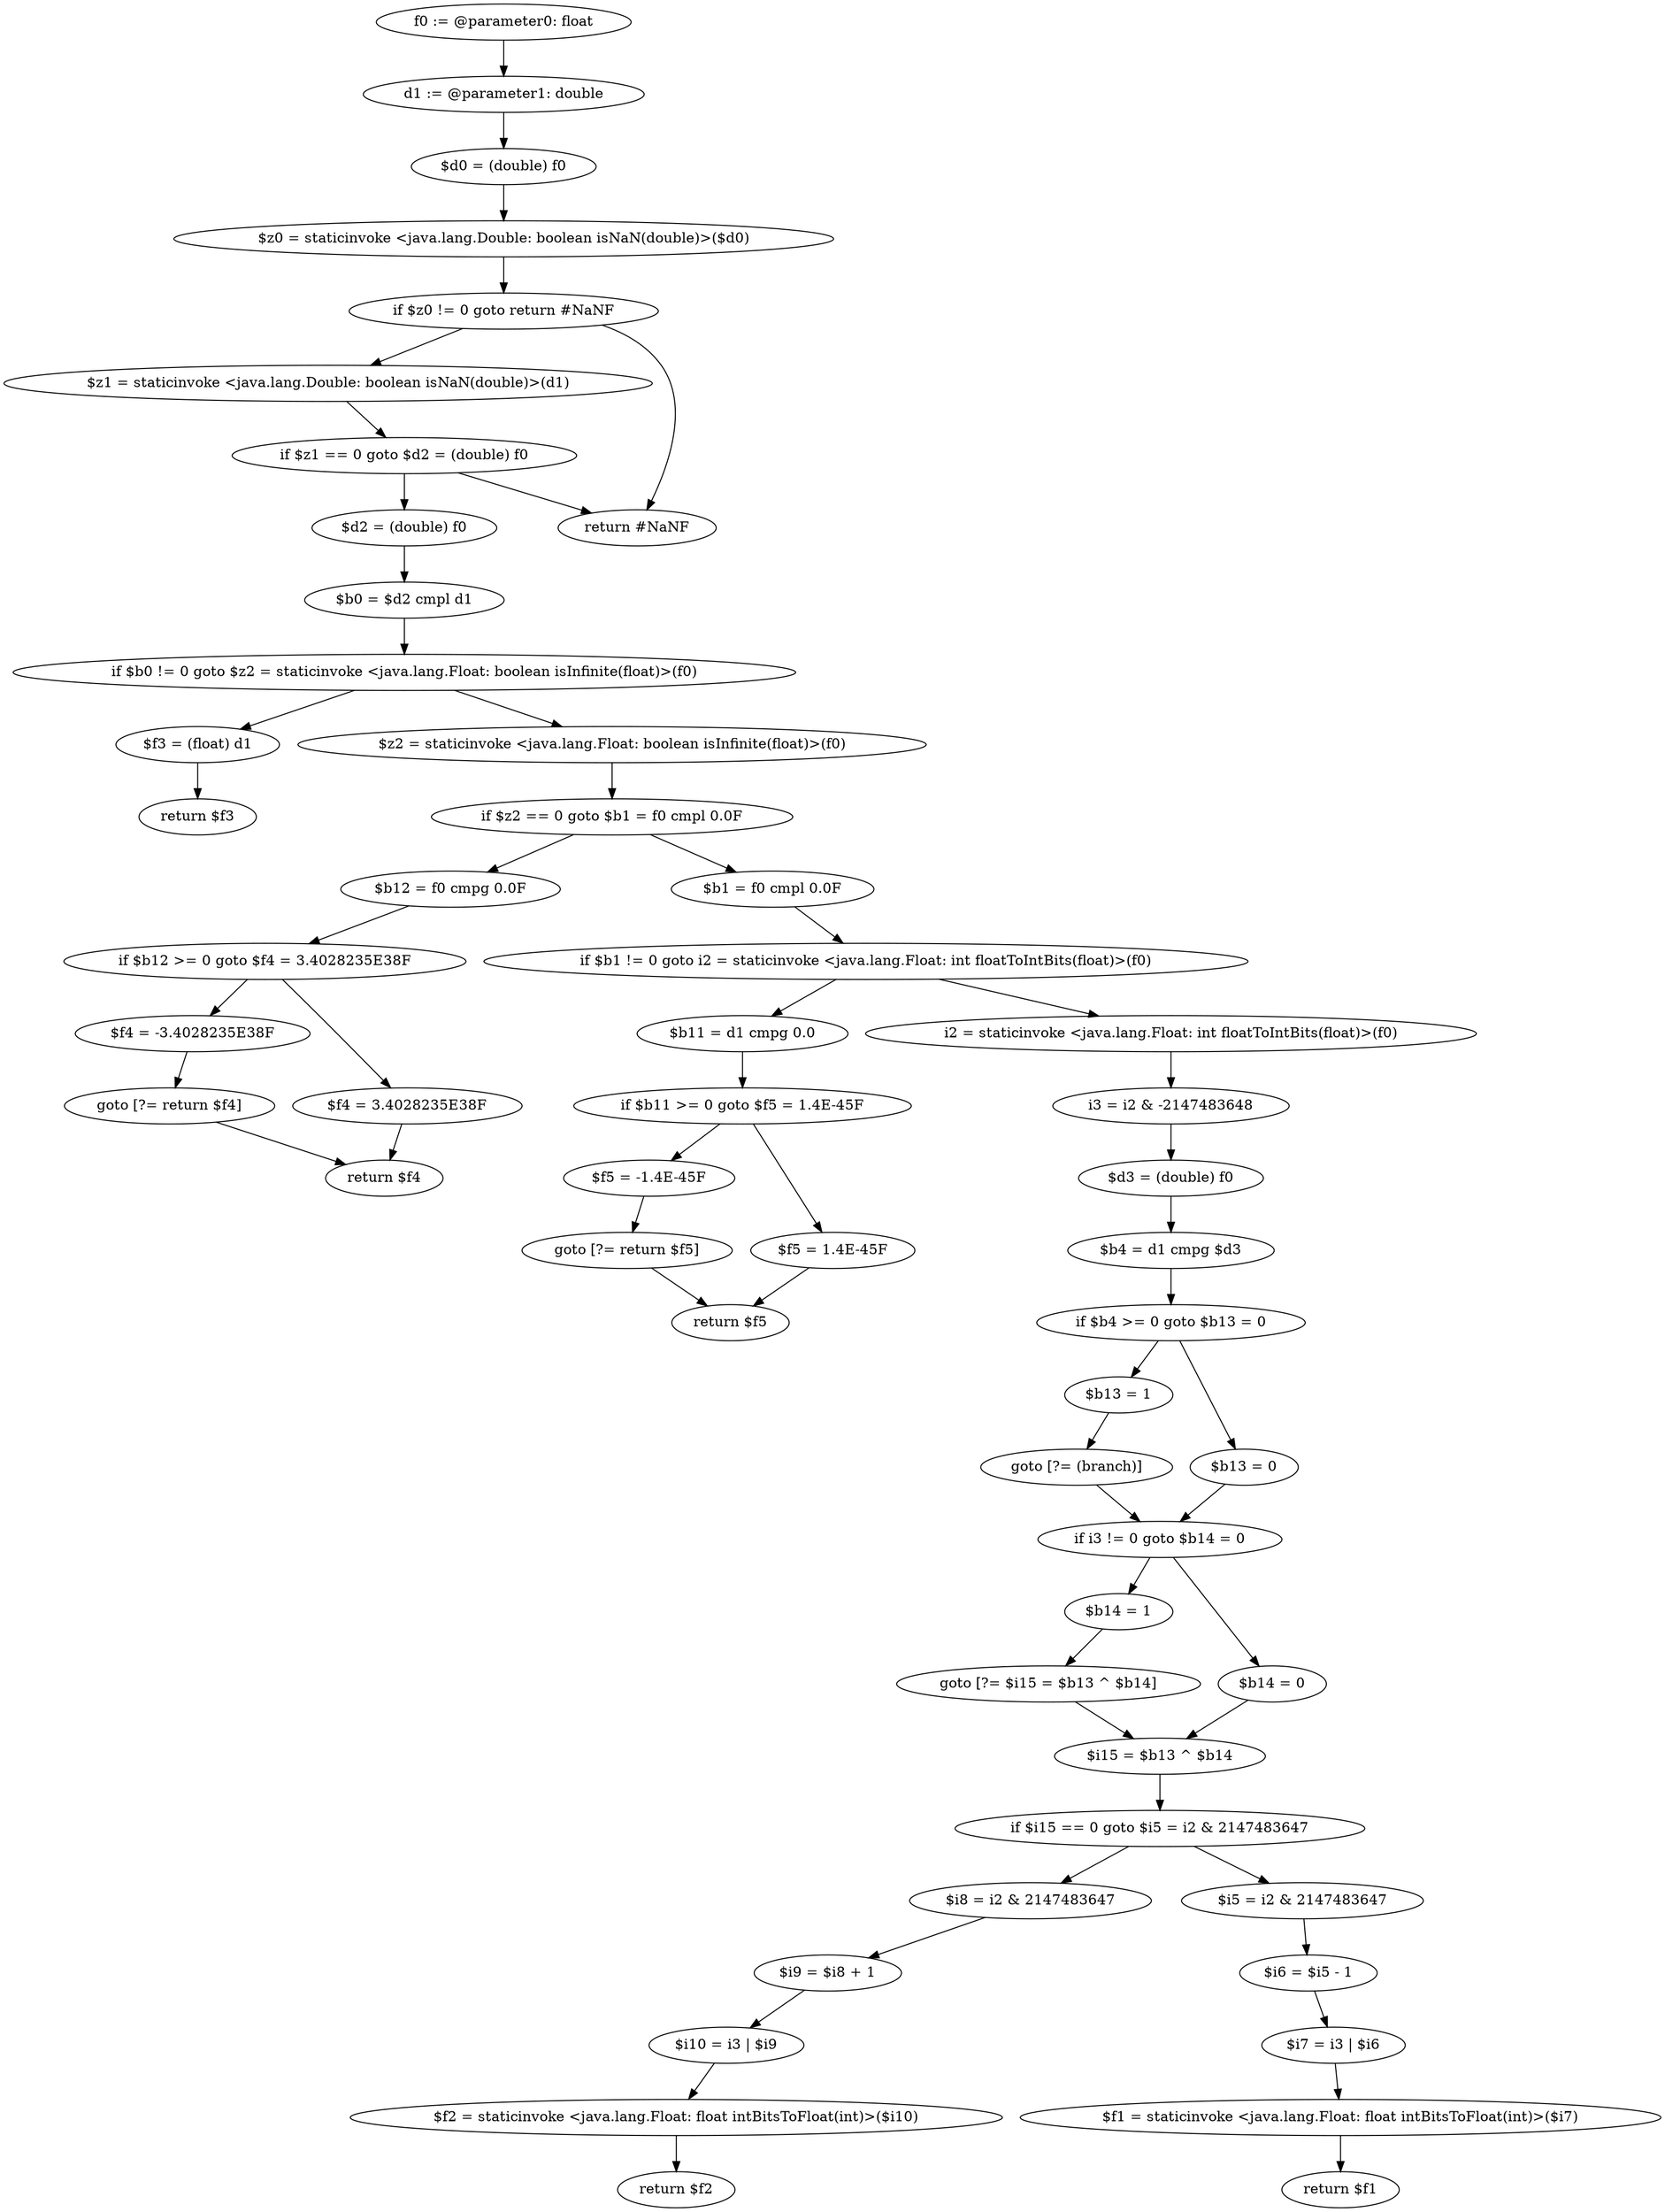 digraph "unitGraph" {
    "f0 := @parameter0: float"
    "d1 := @parameter1: double"
    "$d0 = (double) f0"
    "$z0 = staticinvoke <java.lang.Double: boolean isNaN(double)>($d0)"
    "if $z0 != 0 goto return #NaNF"
    "$z1 = staticinvoke <java.lang.Double: boolean isNaN(double)>(d1)"
    "if $z1 == 0 goto $d2 = (double) f0"
    "return #NaNF"
    "$d2 = (double) f0"
    "$b0 = $d2 cmpl d1"
    "if $b0 != 0 goto $z2 = staticinvoke <java.lang.Float: boolean isInfinite(float)>(f0)"
    "$f3 = (float) d1"
    "return $f3"
    "$z2 = staticinvoke <java.lang.Float: boolean isInfinite(float)>(f0)"
    "if $z2 == 0 goto $b1 = f0 cmpl 0.0F"
    "$b12 = f0 cmpg 0.0F"
    "if $b12 >= 0 goto $f4 = 3.4028235E38F"
    "$f4 = -3.4028235E38F"
    "goto [?= return $f4]"
    "$f4 = 3.4028235E38F"
    "return $f4"
    "$b1 = f0 cmpl 0.0F"
    "if $b1 != 0 goto i2 = staticinvoke <java.lang.Float: int floatToIntBits(float)>(f0)"
    "$b11 = d1 cmpg 0.0"
    "if $b11 >= 0 goto $f5 = 1.4E-45F"
    "$f5 = -1.4E-45F"
    "goto [?= return $f5]"
    "$f5 = 1.4E-45F"
    "return $f5"
    "i2 = staticinvoke <java.lang.Float: int floatToIntBits(float)>(f0)"
    "i3 = i2 & -2147483648"
    "$d3 = (double) f0"
    "$b4 = d1 cmpg $d3"
    "if $b4 >= 0 goto $b13 = 0"
    "$b13 = 1"
    "goto [?= (branch)]"
    "$b13 = 0"
    "if i3 != 0 goto $b14 = 0"
    "$b14 = 1"
    "goto [?= $i15 = $b13 ^ $b14]"
    "$b14 = 0"
    "$i15 = $b13 ^ $b14"
    "if $i15 == 0 goto $i5 = i2 & 2147483647"
    "$i8 = i2 & 2147483647"
    "$i9 = $i8 + 1"
    "$i10 = i3 | $i9"
    "$f2 = staticinvoke <java.lang.Float: float intBitsToFloat(int)>($i10)"
    "return $f2"
    "$i5 = i2 & 2147483647"
    "$i6 = $i5 - 1"
    "$i7 = i3 | $i6"
    "$f1 = staticinvoke <java.lang.Float: float intBitsToFloat(int)>($i7)"
    "return $f1"
    "f0 := @parameter0: float"->"d1 := @parameter1: double";
    "d1 := @parameter1: double"->"$d0 = (double) f0";
    "$d0 = (double) f0"->"$z0 = staticinvoke <java.lang.Double: boolean isNaN(double)>($d0)";
    "$z0 = staticinvoke <java.lang.Double: boolean isNaN(double)>($d0)"->"if $z0 != 0 goto return #NaNF";
    "if $z0 != 0 goto return #NaNF"->"$z1 = staticinvoke <java.lang.Double: boolean isNaN(double)>(d1)";
    "if $z0 != 0 goto return #NaNF"->"return #NaNF";
    "$z1 = staticinvoke <java.lang.Double: boolean isNaN(double)>(d1)"->"if $z1 == 0 goto $d2 = (double) f0";
    "if $z1 == 0 goto $d2 = (double) f0"->"return #NaNF";
    "if $z1 == 0 goto $d2 = (double) f0"->"$d2 = (double) f0";
    "$d2 = (double) f0"->"$b0 = $d2 cmpl d1";
    "$b0 = $d2 cmpl d1"->"if $b0 != 0 goto $z2 = staticinvoke <java.lang.Float: boolean isInfinite(float)>(f0)";
    "if $b0 != 0 goto $z2 = staticinvoke <java.lang.Float: boolean isInfinite(float)>(f0)"->"$f3 = (float) d1";
    "if $b0 != 0 goto $z2 = staticinvoke <java.lang.Float: boolean isInfinite(float)>(f0)"->"$z2 = staticinvoke <java.lang.Float: boolean isInfinite(float)>(f0)";
    "$f3 = (float) d1"->"return $f3";
    "$z2 = staticinvoke <java.lang.Float: boolean isInfinite(float)>(f0)"->"if $z2 == 0 goto $b1 = f0 cmpl 0.0F";
    "if $z2 == 0 goto $b1 = f0 cmpl 0.0F"->"$b12 = f0 cmpg 0.0F";
    "if $z2 == 0 goto $b1 = f0 cmpl 0.0F"->"$b1 = f0 cmpl 0.0F";
    "$b12 = f0 cmpg 0.0F"->"if $b12 >= 0 goto $f4 = 3.4028235E38F";
    "if $b12 >= 0 goto $f4 = 3.4028235E38F"->"$f4 = -3.4028235E38F";
    "if $b12 >= 0 goto $f4 = 3.4028235E38F"->"$f4 = 3.4028235E38F";
    "$f4 = -3.4028235E38F"->"goto [?= return $f4]";
    "goto [?= return $f4]"->"return $f4";
    "$f4 = 3.4028235E38F"->"return $f4";
    "$b1 = f0 cmpl 0.0F"->"if $b1 != 0 goto i2 = staticinvoke <java.lang.Float: int floatToIntBits(float)>(f0)";
    "if $b1 != 0 goto i2 = staticinvoke <java.lang.Float: int floatToIntBits(float)>(f0)"->"$b11 = d1 cmpg 0.0";
    "if $b1 != 0 goto i2 = staticinvoke <java.lang.Float: int floatToIntBits(float)>(f0)"->"i2 = staticinvoke <java.lang.Float: int floatToIntBits(float)>(f0)";
    "$b11 = d1 cmpg 0.0"->"if $b11 >= 0 goto $f5 = 1.4E-45F";
    "if $b11 >= 0 goto $f5 = 1.4E-45F"->"$f5 = -1.4E-45F";
    "if $b11 >= 0 goto $f5 = 1.4E-45F"->"$f5 = 1.4E-45F";
    "$f5 = -1.4E-45F"->"goto [?= return $f5]";
    "goto [?= return $f5]"->"return $f5";
    "$f5 = 1.4E-45F"->"return $f5";
    "i2 = staticinvoke <java.lang.Float: int floatToIntBits(float)>(f0)"->"i3 = i2 & -2147483648";
    "i3 = i2 & -2147483648"->"$d3 = (double) f0";
    "$d3 = (double) f0"->"$b4 = d1 cmpg $d3";
    "$b4 = d1 cmpg $d3"->"if $b4 >= 0 goto $b13 = 0";
    "if $b4 >= 0 goto $b13 = 0"->"$b13 = 1";
    "if $b4 >= 0 goto $b13 = 0"->"$b13 = 0";
    "$b13 = 1"->"goto [?= (branch)]";
    "goto [?= (branch)]"->"if i3 != 0 goto $b14 = 0";
    "$b13 = 0"->"if i3 != 0 goto $b14 = 0";
    "if i3 != 0 goto $b14 = 0"->"$b14 = 1";
    "if i3 != 0 goto $b14 = 0"->"$b14 = 0";
    "$b14 = 1"->"goto [?= $i15 = $b13 ^ $b14]";
    "goto [?= $i15 = $b13 ^ $b14]"->"$i15 = $b13 ^ $b14";
    "$b14 = 0"->"$i15 = $b13 ^ $b14";
    "$i15 = $b13 ^ $b14"->"if $i15 == 0 goto $i5 = i2 & 2147483647";
    "if $i15 == 0 goto $i5 = i2 & 2147483647"->"$i8 = i2 & 2147483647";
    "if $i15 == 0 goto $i5 = i2 & 2147483647"->"$i5 = i2 & 2147483647";
    "$i8 = i2 & 2147483647"->"$i9 = $i8 + 1";
    "$i9 = $i8 + 1"->"$i10 = i3 | $i9";
    "$i10 = i3 | $i9"->"$f2 = staticinvoke <java.lang.Float: float intBitsToFloat(int)>($i10)";
    "$f2 = staticinvoke <java.lang.Float: float intBitsToFloat(int)>($i10)"->"return $f2";
    "$i5 = i2 & 2147483647"->"$i6 = $i5 - 1";
    "$i6 = $i5 - 1"->"$i7 = i3 | $i6";
    "$i7 = i3 | $i6"->"$f1 = staticinvoke <java.lang.Float: float intBitsToFloat(int)>($i7)";
    "$f1 = staticinvoke <java.lang.Float: float intBitsToFloat(int)>($i7)"->"return $f1";
}
